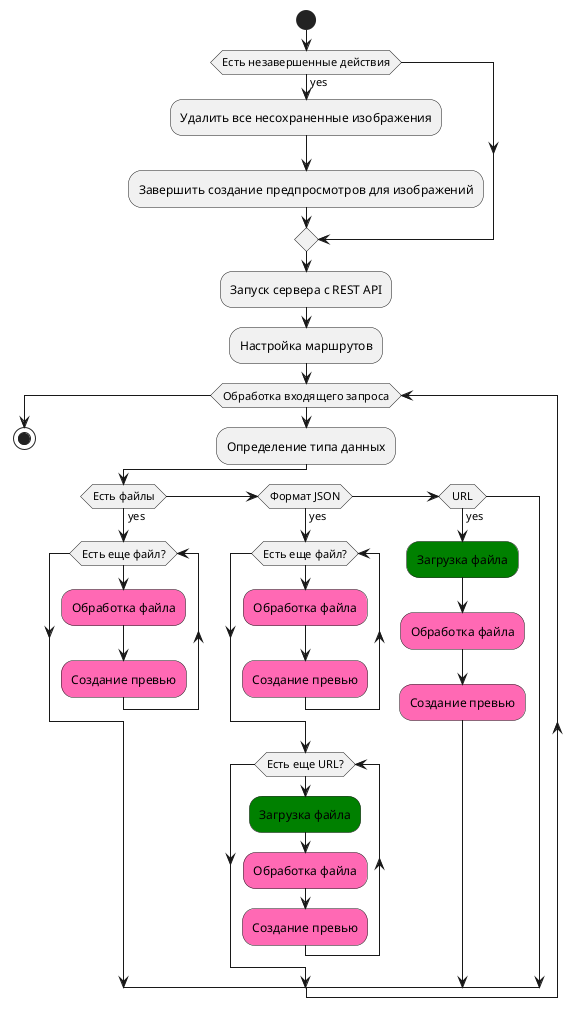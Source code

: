 @startuml
start
if (Есть незавершенные действия) then (yes)
   :Удалить все несохраненные изображения;
   :Завершить создание предпросмотров для изображений;
endif
:Запуск сервера с REST API;
:Настройка маршрутов;
while (Обработка входящего запроса)
:Определение типа данных;
if (Есть файлы) then (yes)
  while (Есть еще файл?)
    #HotPink:Обработка файла;
    #HotPink:Создание превью;
  endwhile
elseif (Формат JSON) then (yes)
  while (Есть еще файл?)
    #HotPink:Обработка файла;
    #HotPink:Создание превью;
  endwhile
  while (Есть еще URL?)
    #Green:Загрузка файла;
    #HotPink:Обработка файла;
    #HotPink:Создание превью;
  endwhile
elseif (URL) then (yes)
    #Green:Загрузка файла;
    #HotPink:Обработка файла;
    #HotPink:Создание превью;
endif
endwhile
stop
@enduml
